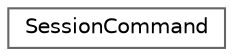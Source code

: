digraph "Graphical Class Hierarchy"
{
 // INTERACTIVE_SVG=YES
 // LATEX_PDF_SIZE
  bgcolor="transparent";
  edge [fontname=Helvetica,fontsize=10,labelfontname=Helvetica,labelfontsize=10];
  node [fontname=Helvetica,fontsize=10,shape=box,height=0.2,width=0.4];
  rankdir="LR";
  Node0 [id="Node000000",label="SessionCommand",height=0.2,width=0.4,color="grey40", fillcolor="white", style="filled",URL="$class_session_command.html",tooltip="Abstract class representing a session command."];
}
